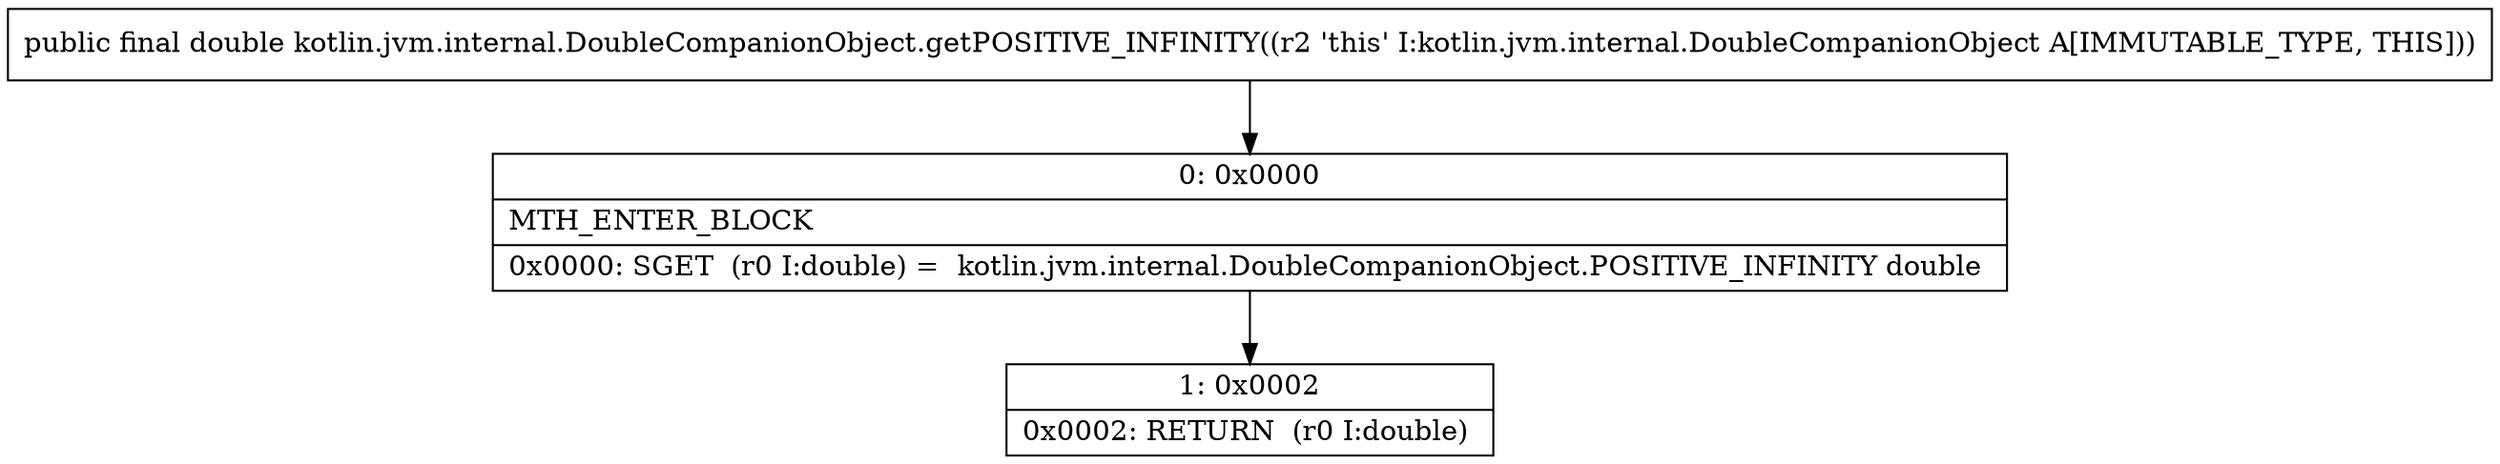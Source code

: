digraph "CFG forkotlin.jvm.internal.DoubleCompanionObject.getPOSITIVE_INFINITY()D" {
Node_0 [shape=record,label="{0\:\ 0x0000|MTH_ENTER_BLOCK\l|0x0000: SGET  (r0 I:double) =  kotlin.jvm.internal.DoubleCompanionObject.POSITIVE_INFINITY double \l}"];
Node_1 [shape=record,label="{1\:\ 0x0002|0x0002: RETURN  (r0 I:double) \l}"];
MethodNode[shape=record,label="{public final double kotlin.jvm.internal.DoubleCompanionObject.getPOSITIVE_INFINITY((r2 'this' I:kotlin.jvm.internal.DoubleCompanionObject A[IMMUTABLE_TYPE, THIS])) }"];
MethodNode -> Node_0;
Node_0 -> Node_1;
}

